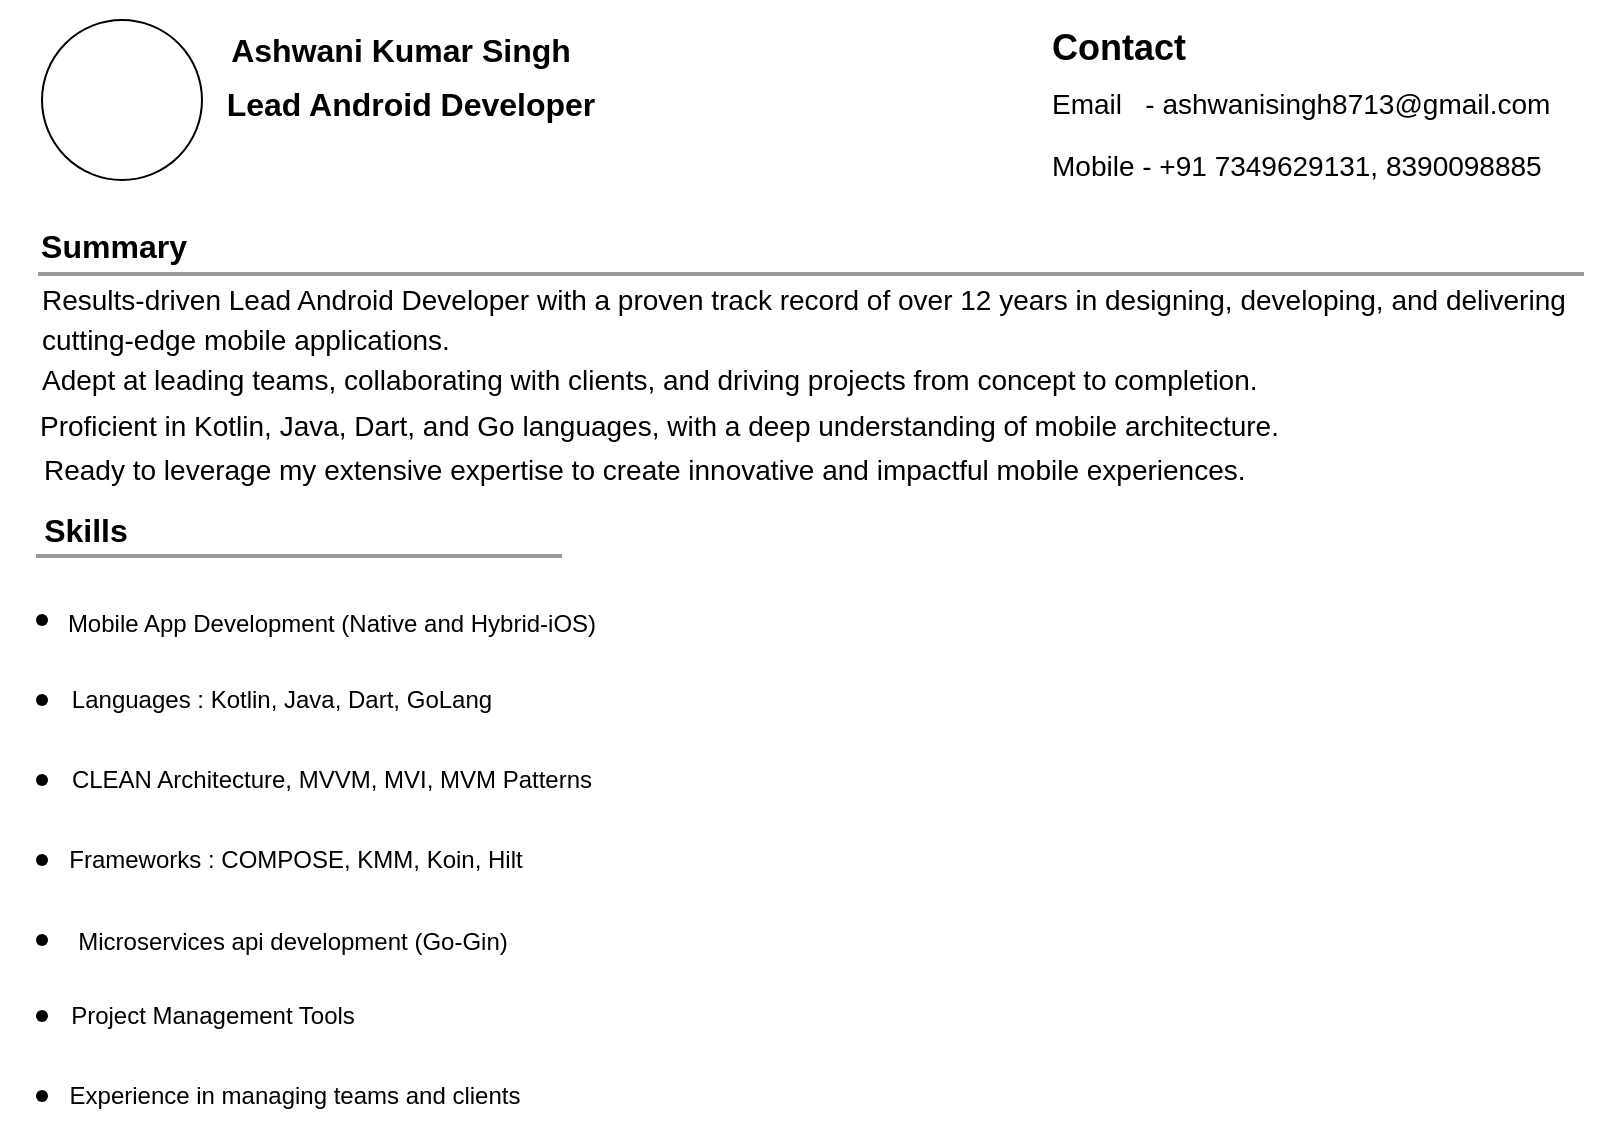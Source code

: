 <mxfile version="18.0.1" type="device"><diagram id="RsgdZVa2RbqOdpw0GpMx" name="Page-1"><mxGraphModel dx="946" dy="611" grid="1" gridSize="10" guides="1" tooltips="1" connect="1" arrows="1" fold="1" page="1" pageScale="1" pageWidth="827" pageHeight="1169" background="#FFFFFF" math="0" shadow="0"><root><mxCell id="0"/><mxCell id="1" parent="0"/><mxCell id="Jn3FNOnTcHqtRXZSNuqo-1" value="" style="ellipse;whiteSpace=wrap;html=1;aspect=fixed;" vertex="1" parent="1"><mxGeometry x="20" y="20" width="80" height="80" as="geometry"/></mxCell><mxCell id="Jn3FNOnTcHqtRXZSNuqo-2" value="&lt;b&gt;&lt;font style=&quot;font-size: 16px;&quot;&gt;Ashwani Kumar Singh&lt;/font&gt;&lt;/b&gt;" style="text;html=1;strokeColor=none;fillColor=none;align=center;verticalAlign=middle;whiteSpace=wrap;rounded=0;" vertex="1" parent="1"><mxGeometry x="109" y="20" width="181" height="30" as="geometry"/></mxCell><mxCell id="Jn3FNOnTcHqtRXZSNuqo-4" value="&lt;b&gt;&lt;font style=&quot;font-size: 16px;&quot;&gt;Lead Android Developer&lt;/font&gt;&lt;/b&gt;" style="text;html=1;strokeColor=none;fillColor=none;align=center;verticalAlign=middle;whiteSpace=wrap;rounded=0;" vertex="1" parent="1"><mxGeometry x="109" y="47" width="191" height="30" as="geometry"/></mxCell><mxCell id="Jn3FNOnTcHqtRXZSNuqo-6" value="&lt;h1 style=&quot;line-height: 0.1;&quot;&gt;&lt;font style=&quot;font-size: 18px;&quot;&gt;Contact&lt;/font&gt;&lt;/h1&gt;&lt;p&gt;Email&amp;nbsp; &amp;nbsp;- ashwanisingh8713@gmail.com&lt;/p&gt;&lt;p&gt;Mobile - +91 7349629131, 8390098885&lt;/p&gt;" style="text;html=1;strokeColor=none;fillColor=none;spacing=5;spacingTop=-20;whiteSpace=wrap;overflow=hidden;rounded=0;fontSize=14;" vertex="1" parent="1"><mxGeometry x="520" y="20.5" width="280" height="83" as="geometry"/></mxCell><mxCell id="Jn3FNOnTcHqtRXZSNuqo-7" value="&lt;b&gt;&lt;font style=&quot;font-size: 16px;&quot;&gt;Summary&lt;/font&gt;&lt;/b&gt;" style="text;html=1;strokeColor=none;fillColor=none;align=center;verticalAlign=middle;whiteSpace=wrap;rounded=0;fontSize=14;" vertex="1" parent="1"><mxGeometry x="26" y="118" width="60" height="30" as="geometry"/></mxCell><mxCell id="Jn3FNOnTcHqtRXZSNuqo-8" value="" style="shape=link;html=1;rounded=0;fontSize=16;strokeWidth=5;strokeColor=none;" edge="1" parent="1"><mxGeometry width="100" relative="1" as="geometry"><mxPoint x="9" y="160" as="sourcePoint"/><mxPoint x="109" y="160" as="targetPoint"/></mxGeometry></mxCell><mxCell id="Jn3FNOnTcHqtRXZSNuqo-9" value="" style="endArrow=none;html=1;rounded=0;fontSize=16;strokeWidth=2;fillColor=#e1d5e7;strokeColor=#999999;" edge="1" parent="1"><mxGeometry width="50" height="50" relative="1" as="geometry"><mxPoint x="18" y="147" as="sourcePoint"/><mxPoint x="791" y="147" as="targetPoint"/></mxGeometry></mxCell><mxCell id="Jn3FNOnTcHqtRXZSNuqo-10" value="&lt;font style=&quot;line-height: 0;&quot;&gt;&lt;span style=&quot;font-size: 14px;&quot;&gt;Results-driven Lead Android Developer with a proven track record of over 12 years in designing, developing, and delivering cutting-edge mobile applications.&lt;/span&gt;&lt;br&gt;&lt;/font&gt;" style="text;html=1;strokeColor=none;fillColor=none;align=left;verticalAlign=middle;whiteSpace=wrap;rounded=0;fontSize=16;" vertex="1" parent="1"><mxGeometry x="18" y="150" width="771" height="37" as="geometry"/></mxCell><mxCell id="Jn3FNOnTcHqtRXZSNuqo-12" value="Adept at leading teams, collaborating with clients, and driving projects from concept to completion." style="text;html=1;strokeColor=none;fillColor=none;align=left;verticalAlign=middle;whiteSpace=wrap;rounded=0;fontSize=14;" vertex="1" parent="1"><mxGeometry x="18" y="195" width="770" height="10" as="geometry"/></mxCell><mxCell id="Jn3FNOnTcHqtRXZSNuqo-13" value="&lt;div&gt;Proficient in Kotlin, Java, Dart, and Go languages, with a deep understanding of mobile architecture.&amp;nbsp;&lt;/div&gt;&lt;div&gt;&lt;br&gt;&lt;/div&gt;" style="text;html=1;strokeColor=none;fillColor=none;align=left;verticalAlign=middle;whiteSpace=wrap;rounded=0;fontSize=14;" vertex="1" parent="1"><mxGeometry x="17" y="231" width="770" as="geometry"/></mxCell><mxCell id="Jn3FNOnTcHqtRXZSNuqo-14" value="&lt;div&gt;Ready to leverage my extensive expertise to create innovative and impactful mobile experiences.&lt;br&gt;&lt;/div&gt;" style="text;html=1;strokeColor=none;fillColor=none;align=left;verticalAlign=middle;whiteSpace=wrap;rounded=0;fontSize=14;" vertex="1" parent="1"><mxGeometry x="19" y="240" width="770" height="10" as="geometry"/></mxCell><mxCell id="Jn3FNOnTcHqtRXZSNuqo-15" value="&lt;b&gt;&lt;font style=&quot;font-size: 16px;&quot;&gt;Skills&lt;/font&gt;&lt;/b&gt;" style="text;html=1;strokeColor=none;fillColor=none;align=center;verticalAlign=middle;whiteSpace=wrap;rounded=0;fontSize=14;" vertex="1" parent="1"><mxGeometry x="12" y="260" width="60" height="30" as="geometry"/></mxCell><mxCell id="Jn3FNOnTcHqtRXZSNuqo-16" value="" style="endArrow=none;html=1;rounded=0;fontSize=16;strokeWidth=2;fillColor=#e1d5e7;strokeColor=#999999;" edge="1" parent="1"><mxGeometry width="50" height="50" relative="1" as="geometry"><mxPoint x="17" y="288" as="sourcePoint"/><mxPoint x="280" y="288" as="targetPoint"/></mxGeometry></mxCell><mxCell id="Jn3FNOnTcHqtRXZSNuqo-17" value="&lt;span class=&quot;OYPEnA text-decoration-none text-strikethrough-none&quot;&gt;&lt;font style=&quot;font-size: 12px;&quot;&gt;Mobile App Development (Native and Hybrid-iOS)&lt;/font&gt;&lt;/span&gt;" style="text;html=1;strokeColor=none;fillColor=none;align=center;verticalAlign=middle;whiteSpace=wrap;rounded=0;fontSize=16;" vertex="1" parent="1"><mxGeometry x="30" y="305" width="270" height="30" as="geometry"/></mxCell><mxCell id="Jn3FNOnTcHqtRXZSNuqo-18" value="Languages : Kotlin, Java, Dart, GoLang" style="text;html=1;strokeColor=none;fillColor=none;align=center;verticalAlign=middle;whiteSpace=wrap;rounded=0;fontSize=12;" vertex="1" parent="1"><mxGeometry x="30" y="345" width="220" height="30" as="geometry"/></mxCell><mxCell id="Jn3FNOnTcHqtRXZSNuqo-19" value="CLEAN Architecture, MVVM, MVI, MVM Patterns" style="text;html=1;strokeColor=none;fillColor=none;align=center;verticalAlign=middle;whiteSpace=wrap;rounded=0;fontSize=12;" vertex="1" parent="1"><mxGeometry x="30" y="385" width="270" height="30" as="geometry"/></mxCell><mxCell id="Jn3FNOnTcHqtRXZSNuqo-22" value="Frameworks : COMPOSE, KMM, Koin, Hilt" style="text;html=1;strokeColor=none;fillColor=none;align=center;verticalAlign=middle;whiteSpace=wrap;rounded=0;fontSize=12;" vertex="1" parent="1"><mxGeometry x="32" y="425" width="230" height="30" as="geometry"/></mxCell><mxCell id="Jn3FNOnTcHqtRXZSNuqo-26" value="Microservices api development (&lt;span style=&quot;&quot;&gt;Go-Gin)&lt;/span&gt;" style="text;html=1;align=center;verticalAlign=middle;resizable=0;points=[];autosize=1;strokeColor=none;fillColor=none;fontSize=12;" vertex="1" parent="1"><mxGeometry x="30" y="471" width="230" height="20" as="geometry"/></mxCell><mxCell id="Jn3FNOnTcHqtRXZSNuqo-27" value="Project Management Tools" style="text;html=1;align=center;verticalAlign=middle;resizable=0;points=[];autosize=1;strokeColor=none;fillColor=none;fontSize=12;" vertex="1" parent="1"><mxGeometry x="25" y="508" width="160" height="20" as="geometry"/></mxCell><mxCell id="Jn3FNOnTcHqtRXZSNuqo-28" value="" style="shape=waypoint;sketch=0;fillStyle=solid;size=6;pointerEvents=1;points=[];fillColor=none;resizable=0;rotatable=0;perimeter=centerPerimeter;snapToPoint=1;fontSize=12;" vertex="1" parent="1"><mxGeometry y="300" width="40" height="40" as="geometry"/></mxCell><mxCell id="Jn3FNOnTcHqtRXZSNuqo-29" style="edgeStyle=orthogonalEdgeStyle;rounded=0;orthogonalLoop=1;jettySize=auto;html=1;entryX=0.538;entryY=0.625;entryDx=0;entryDy=0;entryPerimeter=0;fontSize=12;strokeColor=#999999;strokeWidth=2;" edge="1" parent="1" source="Jn3FNOnTcHqtRXZSNuqo-28" target="Jn3FNOnTcHqtRXZSNuqo-28"><mxGeometry relative="1" as="geometry"/></mxCell><mxCell id="Jn3FNOnTcHqtRXZSNuqo-30" value="" style="shape=waypoint;sketch=0;fillStyle=solid;size=6;pointerEvents=1;points=[];fillColor=none;resizable=0;rotatable=0;perimeter=centerPerimeter;snapToPoint=1;fontSize=12;" vertex="1" parent="1"><mxGeometry y="380" width="40" height="40" as="geometry"/></mxCell><mxCell id="Jn3FNOnTcHqtRXZSNuqo-31" value="" style="shape=waypoint;sketch=0;fillStyle=solid;size=6;pointerEvents=1;points=[];fillColor=none;resizable=0;rotatable=0;perimeter=centerPerimeter;snapToPoint=1;fontSize=12;" vertex="1" parent="1"><mxGeometry y="340" width="40" height="40" as="geometry"/></mxCell><mxCell id="Jn3FNOnTcHqtRXZSNuqo-34" style="edgeStyle=orthogonalEdgeStyle;rounded=0;orthogonalLoop=1;jettySize=auto;html=1;entryX=0.588;entryY=0.575;entryDx=0;entryDy=0;entryPerimeter=0;fontSize=12;strokeColor=#999999;strokeWidth=2;" edge="1" parent="1" source="Jn3FNOnTcHqtRXZSNuqo-30" target="Jn3FNOnTcHqtRXZSNuqo-30"><mxGeometry relative="1" as="geometry"/></mxCell><mxCell id="Jn3FNOnTcHqtRXZSNuqo-36" value="" style="shape=waypoint;sketch=0;fillStyle=solid;size=6;pointerEvents=1;points=[];fillColor=none;resizable=0;rotatable=0;perimeter=centerPerimeter;snapToPoint=1;fontSize=12;" vertex="1" parent="1"><mxGeometry y="420" width="40" height="40" as="geometry"/></mxCell><mxCell id="Jn3FNOnTcHqtRXZSNuqo-37" value="" style="shape=waypoint;sketch=0;fillStyle=solid;size=6;pointerEvents=1;points=[];fillColor=none;resizable=0;rotatable=0;perimeter=centerPerimeter;snapToPoint=1;fontSize=12;" vertex="1" parent="1"><mxGeometry y="460" width="40" height="40" as="geometry"/></mxCell><mxCell id="Jn3FNOnTcHqtRXZSNuqo-38" value="" style="shape=waypoint;sketch=0;fillStyle=solid;size=6;pointerEvents=1;points=[];fillColor=none;resizable=0;rotatable=0;perimeter=centerPerimeter;snapToPoint=1;fontSize=12;" vertex="1" parent="1"><mxGeometry y="498" width="40" height="40" as="geometry"/></mxCell><mxCell id="Jn3FNOnTcHqtRXZSNuqo-39" value="" style="shape=waypoint;sketch=0;fillStyle=solid;size=6;pointerEvents=1;points=[];fillColor=none;resizable=0;rotatable=0;perimeter=centerPerimeter;snapToPoint=1;fontSize=12;" vertex="1" parent="1"><mxGeometry y="538" width="40" height="40" as="geometry"/></mxCell><mxCell id="Jn3FNOnTcHqtRXZSNuqo-40" value="Experience in managing teams and clients" style="text;html=1;align=center;verticalAlign=middle;resizable=0;points=[];autosize=1;strokeColor=none;fillColor=none;fontSize=12;" vertex="1" parent="1"><mxGeometry x="26" y="548" width="240" height="20" as="geometry"/></mxCell></root></mxGraphModel></diagram></mxfile>
